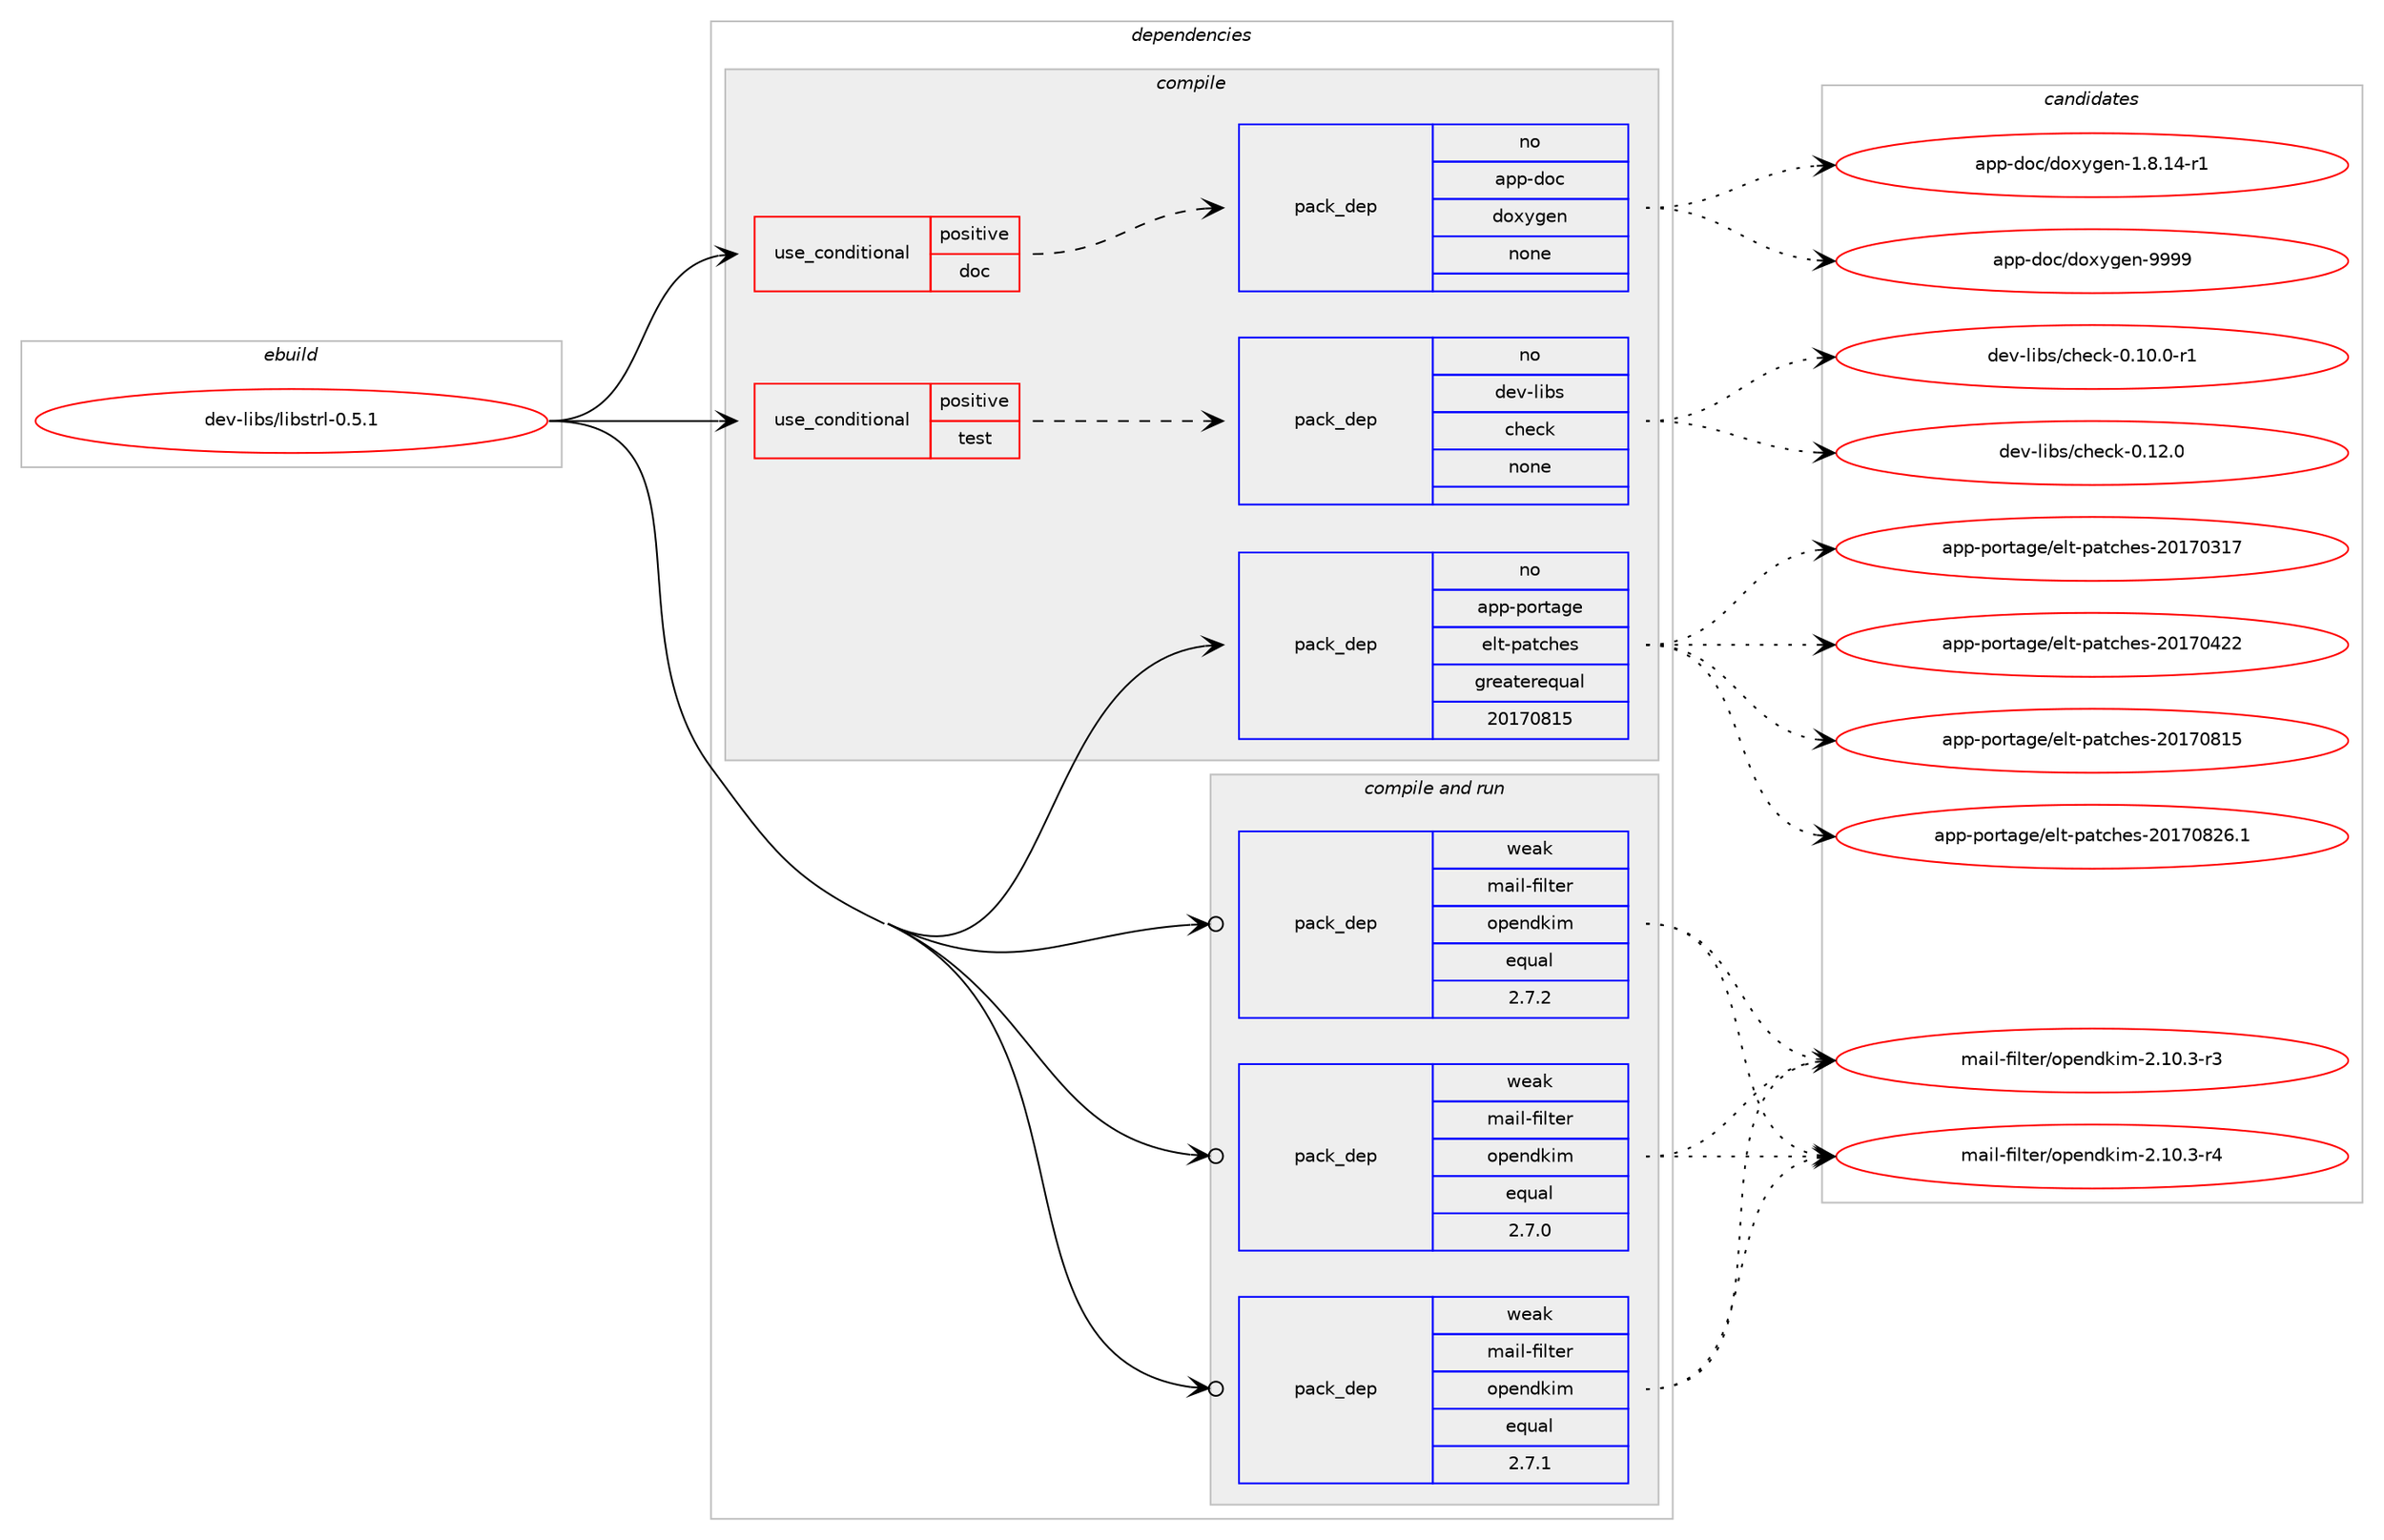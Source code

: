 digraph prolog {

# *************
# Graph options
# *************

newrank=true;
concentrate=true;
compound=true;
graph [rankdir=LR,fontname=Helvetica,fontsize=10,ranksep=1.5];#, ranksep=2.5, nodesep=0.2];
edge  [arrowhead=vee];
node  [fontname=Helvetica,fontsize=10];

# **********
# The ebuild
# **********

subgraph cluster_leftcol {
color=gray;
rank=same;
label=<<i>ebuild</i>>;
id [label="dev-libs/libstrl-0.5.1", color=red, width=4, href="../dev-libs/libstrl-0.5.1.svg"];
}

# ****************
# The dependencies
# ****************

subgraph cluster_midcol {
color=gray;
label=<<i>dependencies</i>>;
subgraph cluster_compile {
fillcolor="#eeeeee";
style=filled;
label=<<i>compile</i>>;
subgraph cond366431 {
dependency1369931 [label=<<TABLE BORDER="0" CELLBORDER="1" CELLSPACING="0" CELLPADDING="4"><TR><TD ROWSPAN="3" CELLPADDING="10">use_conditional</TD></TR><TR><TD>positive</TD></TR><TR><TD>doc</TD></TR></TABLE>>, shape=none, color=red];
subgraph pack980602 {
dependency1369932 [label=<<TABLE BORDER="0" CELLBORDER="1" CELLSPACING="0" CELLPADDING="4" WIDTH="220"><TR><TD ROWSPAN="6" CELLPADDING="30">pack_dep</TD></TR><TR><TD WIDTH="110">no</TD></TR><TR><TD>app-doc</TD></TR><TR><TD>doxygen</TD></TR><TR><TD>none</TD></TR><TR><TD></TD></TR></TABLE>>, shape=none, color=blue];
}
dependency1369931:e -> dependency1369932:w [weight=20,style="dashed",arrowhead="vee"];
}
id:e -> dependency1369931:w [weight=20,style="solid",arrowhead="vee"];
subgraph cond366432 {
dependency1369933 [label=<<TABLE BORDER="0" CELLBORDER="1" CELLSPACING="0" CELLPADDING="4"><TR><TD ROWSPAN="3" CELLPADDING="10">use_conditional</TD></TR><TR><TD>positive</TD></TR><TR><TD>test</TD></TR></TABLE>>, shape=none, color=red];
subgraph pack980603 {
dependency1369934 [label=<<TABLE BORDER="0" CELLBORDER="1" CELLSPACING="0" CELLPADDING="4" WIDTH="220"><TR><TD ROWSPAN="6" CELLPADDING="30">pack_dep</TD></TR><TR><TD WIDTH="110">no</TD></TR><TR><TD>dev-libs</TD></TR><TR><TD>check</TD></TR><TR><TD>none</TD></TR><TR><TD></TD></TR></TABLE>>, shape=none, color=blue];
}
dependency1369933:e -> dependency1369934:w [weight=20,style="dashed",arrowhead="vee"];
}
id:e -> dependency1369933:w [weight=20,style="solid",arrowhead="vee"];
subgraph pack980604 {
dependency1369935 [label=<<TABLE BORDER="0" CELLBORDER="1" CELLSPACING="0" CELLPADDING="4" WIDTH="220"><TR><TD ROWSPAN="6" CELLPADDING="30">pack_dep</TD></TR><TR><TD WIDTH="110">no</TD></TR><TR><TD>app-portage</TD></TR><TR><TD>elt-patches</TD></TR><TR><TD>greaterequal</TD></TR><TR><TD>20170815</TD></TR></TABLE>>, shape=none, color=blue];
}
id:e -> dependency1369935:w [weight=20,style="solid",arrowhead="vee"];
}
subgraph cluster_compileandrun {
fillcolor="#eeeeee";
style=filled;
label=<<i>compile and run</i>>;
subgraph pack980605 {
dependency1369936 [label=<<TABLE BORDER="0" CELLBORDER="1" CELLSPACING="0" CELLPADDING="4" WIDTH="220"><TR><TD ROWSPAN="6" CELLPADDING="30">pack_dep</TD></TR><TR><TD WIDTH="110">weak</TD></TR><TR><TD>mail-filter</TD></TR><TR><TD>opendkim</TD></TR><TR><TD>equal</TD></TR><TR><TD>2.7.0</TD></TR></TABLE>>, shape=none, color=blue];
}
id:e -> dependency1369936:w [weight=20,style="solid",arrowhead="odotvee"];
subgraph pack980606 {
dependency1369937 [label=<<TABLE BORDER="0" CELLBORDER="1" CELLSPACING="0" CELLPADDING="4" WIDTH="220"><TR><TD ROWSPAN="6" CELLPADDING="30">pack_dep</TD></TR><TR><TD WIDTH="110">weak</TD></TR><TR><TD>mail-filter</TD></TR><TR><TD>opendkim</TD></TR><TR><TD>equal</TD></TR><TR><TD>2.7.1</TD></TR></TABLE>>, shape=none, color=blue];
}
id:e -> dependency1369937:w [weight=20,style="solid",arrowhead="odotvee"];
subgraph pack980607 {
dependency1369938 [label=<<TABLE BORDER="0" CELLBORDER="1" CELLSPACING="0" CELLPADDING="4" WIDTH="220"><TR><TD ROWSPAN="6" CELLPADDING="30">pack_dep</TD></TR><TR><TD WIDTH="110">weak</TD></TR><TR><TD>mail-filter</TD></TR><TR><TD>opendkim</TD></TR><TR><TD>equal</TD></TR><TR><TD>2.7.2</TD></TR></TABLE>>, shape=none, color=blue];
}
id:e -> dependency1369938:w [weight=20,style="solid",arrowhead="odotvee"];
}
subgraph cluster_run {
fillcolor="#eeeeee";
style=filled;
label=<<i>run</i>>;
}
}

# **************
# The candidates
# **************

subgraph cluster_choices {
rank=same;
color=gray;
label=<<i>candidates</i>>;

subgraph choice980602 {
color=black;
nodesep=1;
choice97112112451001119947100111120121103101110454946564649524511449 [label="app-doc/doxygen-1.8.14-r1", color=red, width=4,href="../app-doc/doxygen-1.8.14-r1.svg"];
choice971121124510011199471001111201211031011104557575757 [label="app-doc/doxygen-9999", color=red, width=4,href="../app-doc/doxygen-9999.svg"];
dependency1369932:e -> choice97112112451001119947100111120121103101110454946564649524511449:w [style=dotted,weight="100"];
dependency1369932:e -> choice971121124510011199471001111201211031011104557575757:w [style=dotted,weight="100"];
}
subgraph choice980603 {
color=black;
nodesep=1;
choice1001011184510810598115479910410199107454846494846484511449 [label="dev-libs/check-0.10.0-r1", color=red, width=4,href="../dev-libs/check-0.10.0-r1.svg"];
choice100101118451081059811547991041019910745484649504648 [label="dev-libs/check-0.12.0", color=red, width=4,href="../dev-libs/check-0.12.0.svg"];
dependency1369934:e -> choice1001011184510810598115479910410199107454846494846484511449:w [style=dotted,weight="100"];
dependency1369934:e -> choice100101118451081059811547991041019910745484649504648:w [style=dotted,weight="100"];
}
subgraph choice980604 {
color=black;
nodesep=1;
choice97112112451121111141169710310147101108116451129711699104101115455048495548514955 [label="app-portage/elt-patches-20170317", color=red, width=4,href="../app-portage/elt-patches-20170317.svg"];
choice97112112451121111141169710310147101108116451129711699104101115455048495548525050 [label="app-portage/elt-patches-20170422", color=red, width=4,href="../app-portage/elt-patches-20170422.svg"];
choice97112112451121111141169710310147101108116451129711699104101115455048495548564953 [label="app-portage/elt-patches-20170815", color=red, width=4,href="../app-portage/elt-patches-20170815.svg"];
choice971121124511211111411697103101471011081164511297116991041011154550484955485650544649 [label="app-portage/elt-patches-20170826.1", color=red, width=4,href="../app-portage/elt-patches-20170826.1.svg"];
dependency1369935:e -> choice97112112451121111141169710310147101108116451129711699104101115455048495548514955:w [style=dotted,weight="100"];
dependency1369935:e -> choice97112112451121111141169710310147101108116451129711699104101115455048495548525050:w [style=dotted,weight="100"];
dependency1369935:e -> choice97112112451121111141169710310147101108116451129711699104101115455048495548564953:w [style=dotted,weight="100"];
dependency1369935:e -> choice971121124511211111411697103101471011081164511297116991041011154550484955485650544649:w [style=dotted,weight="100"];
}
subgraph choice980605 {
color=black;
nodesep=1;
choice109971051084510210510811610111447111112101110100107105109455046494846514511451 [label="mail-filter/opendkim-2.10.3-r3", color=red, width=4,href="../mail-filter/opendkim-2.10.3-r3.svg"];
choice109971051084510210510811610111447111112101110100107105109455046494846514511452 [label="mail-filter/opendkim-2.10.3-r4", color=red, width=4,href="../mail-filter/opendkim-2.10.3-r4.svg"];
dependency1369936:e -> choice109971051084510210510811610111447111112101110100107105109455046494846514511451:w [style=dotted,weight="100"];
dependency1369936:e -> choice109971051084510210510811610111447111112101110100107105109455046494846514511452:w [style=dotted,weight="100"];
}
subgraph choice980606 {
color=black;
nodesep=1;
choice109971051084510210510811610111447111112101110100107105109455046494846514511451 [label="mail-filter/opendkim-2.10.3-r3", color=red, width=4,href="../mail-filter/opendkim-2.10.3-r3.svg"];
choice109971051084510210510811610111447111112101110100107105109455046494846514511452 [label="mail-filter/opendkim-2.10.3-r4", color=red, width=4,href="../mail-filter/opendkim-2.10.3-r4.svg"];
dependency1369937:e -> choice109971051084510210510811610111447111112101110100107105109455046494846514511451:w [style=dotted,weight="100"];
dependency1369937:e -> choice109971051084510210510811610111447111112101110100107105109455046494846514511452:w [style=dotted,weight="100"];
}
subgraph choice980607 {
color=black;
nodesep=1;
choice109971051084510210510811610111447111112101110100107105109455046494846514511451 [label="mail-filter/opendkim-2.10.3-r3", color=red, width=4,href="../mail-filter/opendkim-2.10.3-r3.svg"];
choice109971051084510210510811610111447111112101110100107105109455046494846514511452 [label="mail-filter/opendkim-2.10.3-r4", color=red, width=4,href="../mail-filter/opendkim-2.10.3-r4.svg"];
dependency1369938:e -> choice109971051084510210510811610111447111112101110100107105109455046494846514511451:w [style=dotted,weight="100"];
dependency1369938:e -> choice109971051084510210510811610111447111112101110100107105109455046494846514511452:w [style=dotted,weight="100"];
}
}

}

